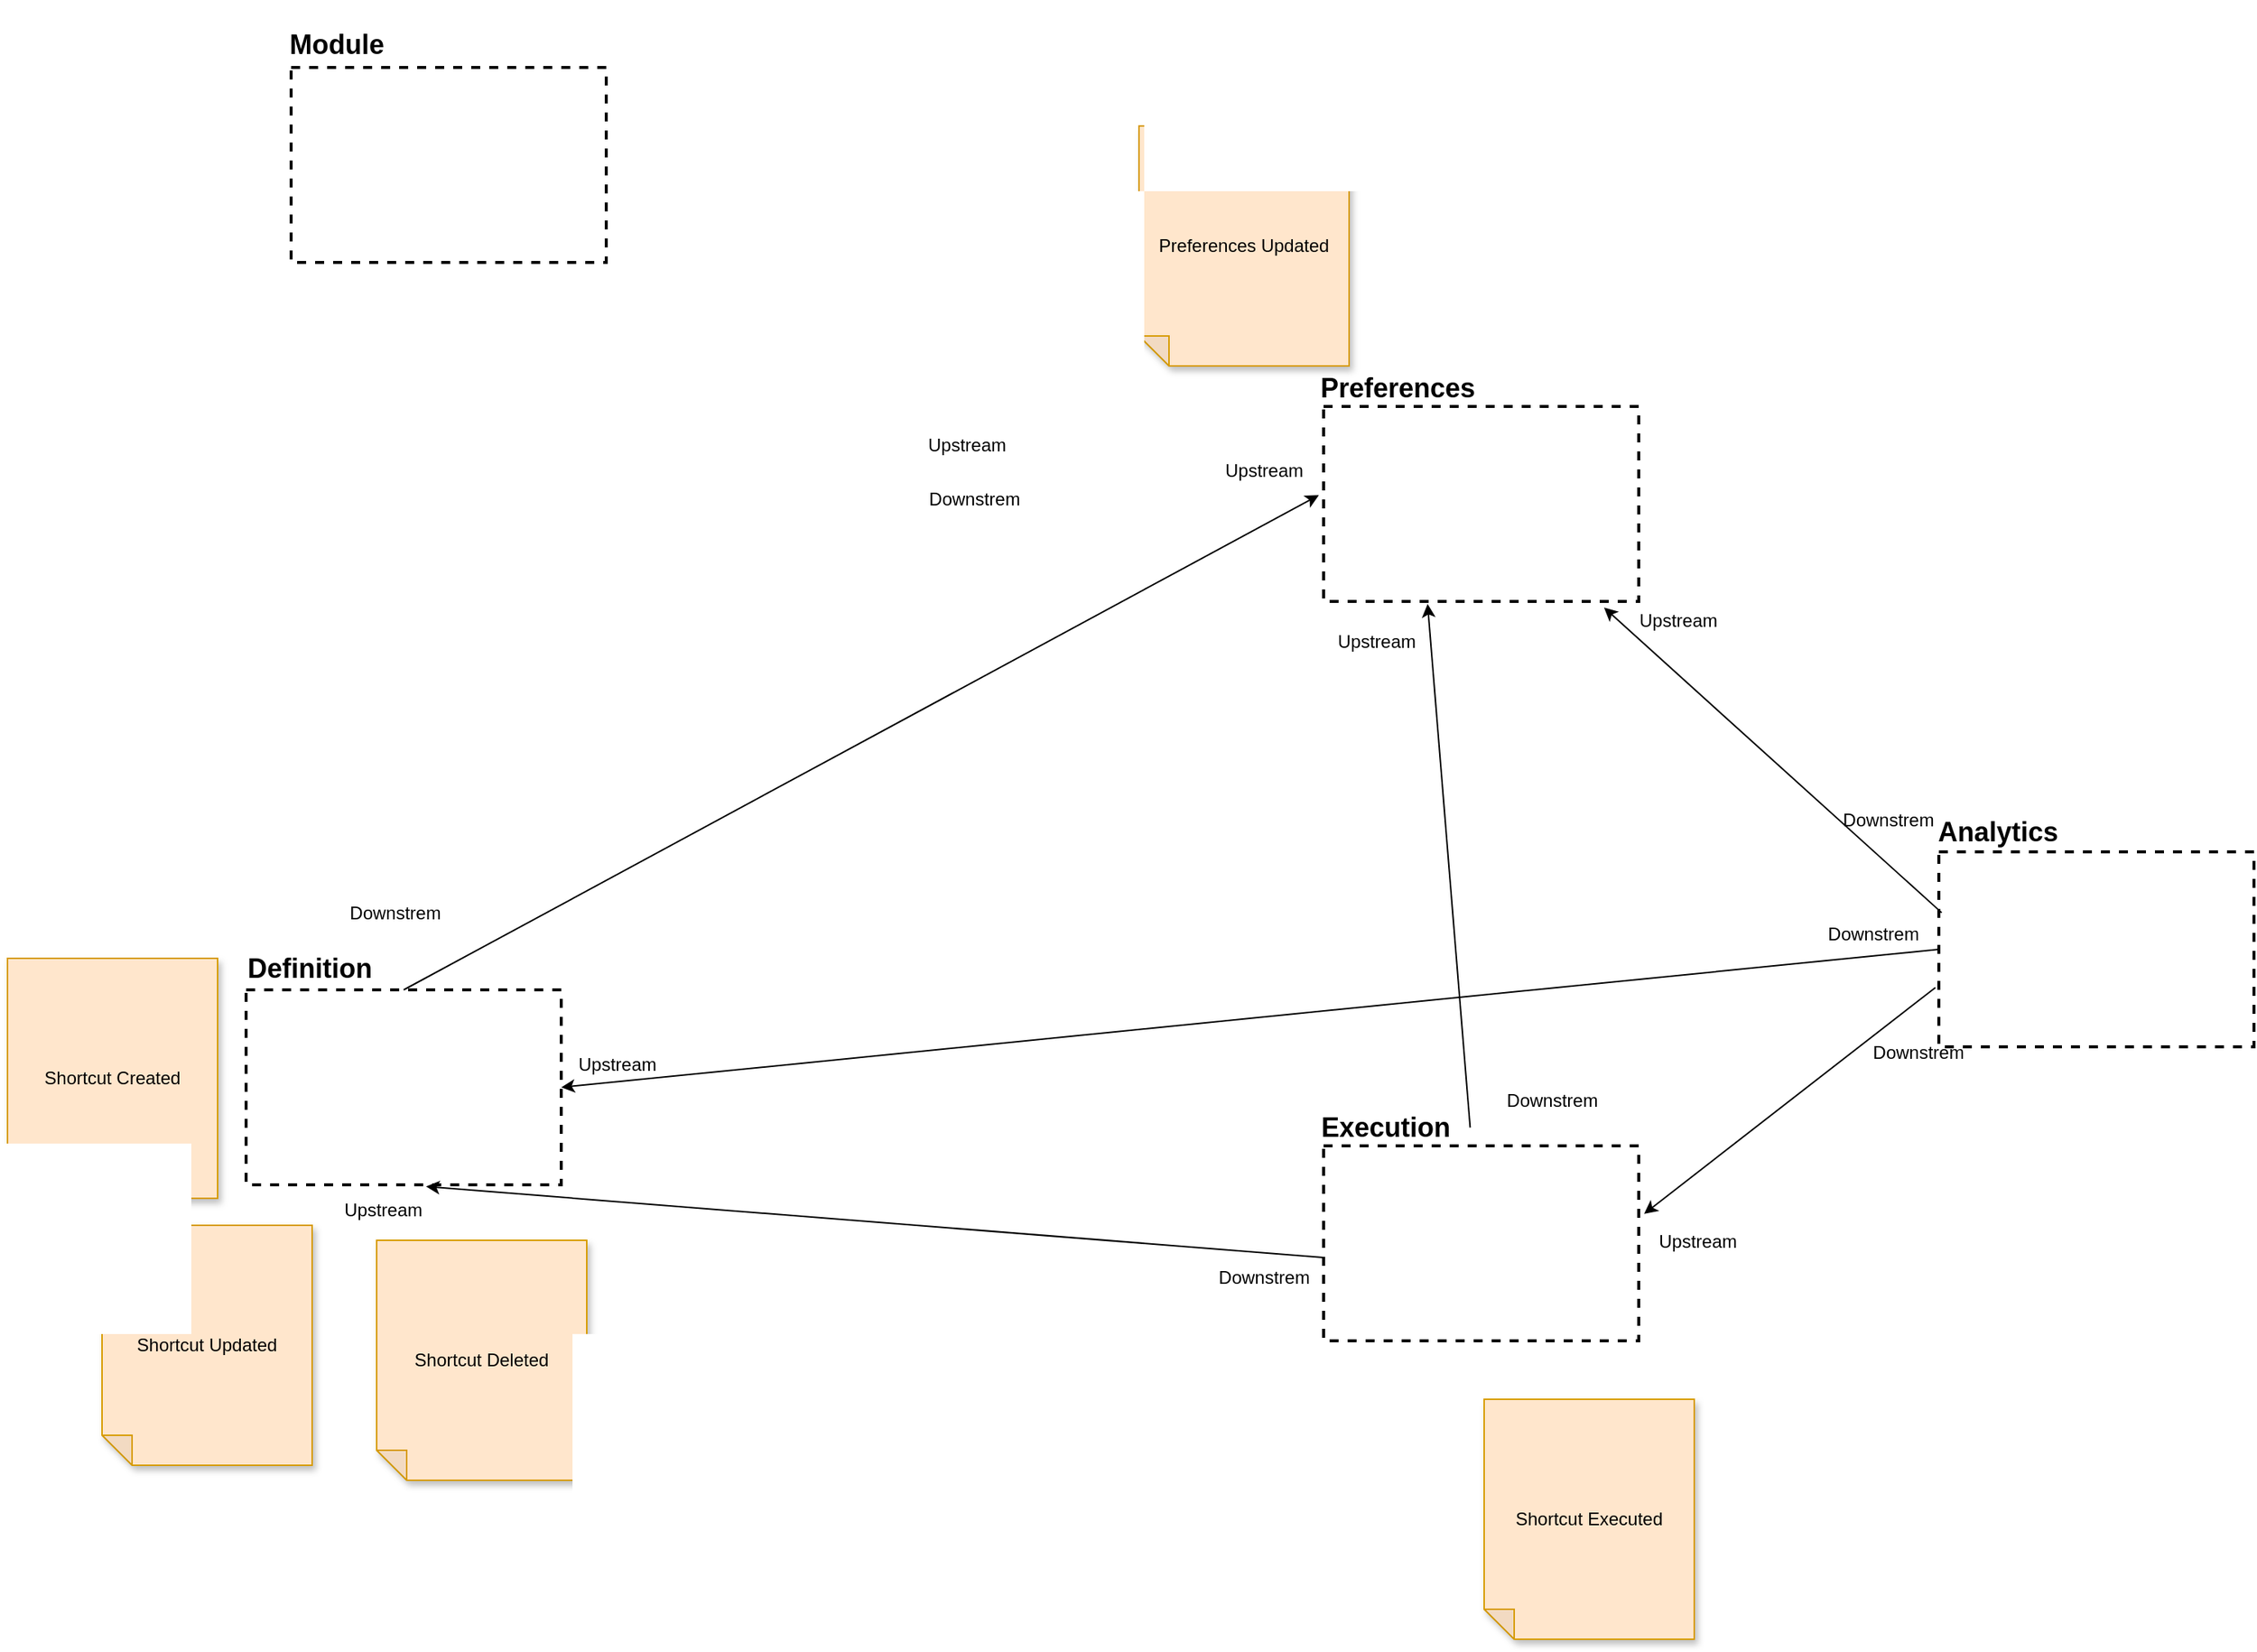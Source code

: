 <mxfile>
    <diagram id="ot1nTi3XGQYTadk-rYlP" name="Page-1">
        <mxGraphModel dx="2359" dy="610" grid="0" gridSize="10" guides="1" tooltips="1" connect="1" arrows="1" fold="1" page="1" pageScale="1" pageWidth="850" pageHeight="1100" math="0" shadow="0">
            <root>
                <mxCell id="0"/>
                <mxCell id="1" parent="0"/>
                <mxCell id="6" value="" style="group;fontStyle=2" parent="1" vertex="1" connectable="0">
                    <mxGeometry x="38" y="29" width="215" height="160" as="geometry"/>
                </mxCell>
                <mxCell id="5" value="&lt;h2&gt;&lt;b&gt;Module&lt;/b&gt;&lt;/h2&gt;" style="text;html=1;align=center;verticalAlign=middle;resizable=0;points=[];autosize=1;strokeColor=none;fillColor=none;" parent="6" vertex="1">
                    <mxGeometry x="-10" y="-15" width="90" height="60" as="geometry"/>
                </mxCell>
                <mxCell id="2" value="" style="rounded=0;whiteSpace=wrap;html=1;dashed=1;fillColor=none;strokeWidth=2;" parent="6" vertex="1">
                    <mxGeometry x="5" y="30" width="210" height="130" as="geometry"/>
                </mxCell>
                <mxCell id="7" value="" style="group;fontStyle=2" vertex="1" connectable="0" parent="1">
                    <mxGeometry x="8" y="644" width="215" height="160" as="geometry"/>
                </mxCell>
                <mxCell id="8" value="&lt;h2&gt;&lt;b&gt;Definition&lt;/b&gt;&lt;/h2&gt;" style="text;html=1;align=center;verticalAlign=middle;resizable=0;points=[];autosize=1;strokeColor=none;fillColor=none;" vertex="1" parent="7">
                    <mxGeometry x="-4" y="-16" width="101" height="63" as="geometry"/>
                </mxCell>
                <mxCell id="9" value="" style="rounded=0;whiteSpace=wrap;html=1;dashed=1;fillColor=none;strokeWidth=2;" vertex="1" parent="7">
                    <mxGeometry x="5" y="30" width="210" height="130" as="geometry"/>
                </mxCell>
                <mxCell id="10" value="" style="group;fontStyle=2" vertex="1" connectable="0" parent="1">
                    <mxGeometry x="726" y="255" width="215" height="160" as="geometry"/>
                </mxCell>
                <mxCell id="11" value="&lt;h2&gt;&lt;b&gt;Preferences&lt;/b&gt;&lt;/h2&gt;" style="text;html=1;align=center;verticalAlign=middle;resizable=0;points=[];autosize=1;strokeColor=none;fillColor=none;" vertex="1" parent="10">
                    <mxGeometry x="-7" y="-14" width="121" height="63" as="geometry"/>
                </mxCell>
                <mxCell id="12" value="" style="rounded=0;whiteSpace=wrap;html=1;dashed=1;fillColor=none;strokeWidth=2;" vertex="1" parent="10">
                    <mxGeometry x="5" y="30" width="210" height="130" as="geometry"/>
                </mxCell>
                <mxCell id="13" value="" style="group;fontStyle=2" vertex="1" connectable="0" parent="1">
                    <mxGeometry x="726" y="748" width="215" height="160" as="geometry"/>
                </mxCell>
                <mxCell id="14" value="&lt;h2&gt;&lt;b&gt;Execution&lt;/b&gt;&lt;/h2&gt;" style="text;html=1;align=center;verticalAlign=middle;resizable=0;points=[];autosize=1;strokeColor=none;fillColor=none;" vertex="1" parent="13">
                    <mxGeometry x="-6" y="-14" width="104" height="63" as="geometry"/>
                </mxCell>
                <mxCell id="15" value="" style="rounded=0;whiteSpace=wrap;html=1;dashed=1;fillColor=none;strokeWidth=2;" vertex="1" parent="13">
                    <mxGeometry x="5" y="30" width="210" height="130" as="geometry"/>
                </mxCell>
                <mxCell id="16" value="" style="group;fontStyle=2" vertex="1" connectable="0" parent="1">
                    <mxGeometry x="1136" y="552" width="215" height="160" as="geometry"/>
                </mxCell>
                <mxCell id="17" value="&lt;h2&gt;&lt;b&gt;Analytics&lt;/b&gt;&lt;/h2&gt;" style="text;html=1;align=center;verticalAlign=middle;resizable=0;points=[];autosize=1;strokeColor=none;fillColor=none;" vertex="1" parent="16">
                    <mxGeometry x="-5" y="-15" width="98" height="63" as="geometry"/>
                </mxCell>
                <mxCell id="18" value="" style="rounded=0;whiteSpace=wrap;html=1;dashed=1;fillColor=none;strokeWidth=2;" vertex="1" parent="16">
                    <mxGeometry x="5" y="30" width="210" height="130" as="geometry"/>
                </mxCell>
                <mxCell id="20" value="" style="endArrow=classic;html=1;entryX=-0.015;entryY=0.455;entryDx=0;entryDy=0;entryPerimeter=0;exitX=0.5;exitY=0;exitDx=0;exitDy=0;" edge="1" parent="1" source="9" target="12">
                    <mxGeometry width="50" height="50" relative="1" as="geometry">
                        <mxPoint x="517" y="491" as="sourcePoint"/>
                        <mxPoint x="337" y="481" as="targetPoint"/>
                    </mxGeometry>
                </mxCell>
                <mxCell id="21" value="" style="endArrow=classic;html=1;entryX=0.33;entryY=1.013;entryDx=0;entryDy=0;entryPerimeter=0;exitX=1.045;exitY=0.505;exitDx=0;exitDy=0;exitPerimeter=0;" edge="1" parent="1" source="14" target="12">
                    <mxGeometry width="50" height="50" relative="1" as="geometry">
                        <mxPoint x="408" y="588" as="sourcePoint"/>
                        <mxPoint x="737.85" y="354.15" as="targetPoint"/>
                    </mxGeometry>
                </mxCell>
                <mxCell id="22" value="" style="endArrow=classic;html=1;entryX=0.89;entryY=1.032;entryDx=0;entryDy=0;entryPerimeter=0;exitX=0.009;exitY=0.312;exitDx=0;exitDy=0;exitPerimeter=0;" edge="1" parent="1" source="18" target="12">
                    <mxGeometry width="50" height="50" relative="1" as="geometry">
                        <mxPoint x="418" y="598" as="sourcePoint"/>
                        <mxPoint x="747.85" y="364.15" as="targetPoint"/>
                    </mxGeometry>
                </mxCell>
                <mxCell id="23" value="" style="endArrow=classic;html=1;entryX=0.571;entryY=1.009;entryDx=0;entryDy=0;entryPerimeter=0;exitX=0.001;exitY=0.573;exitDx=0;exitDy=0;exitPerimeter=0;" edge="1" parent="1" source="15" target="9">
                    <mxGeometry width="50" height="50" relative="1" as="geometry">
                        <mxPoint x="449.38" y="1029.125" as="sourcePoint"/>
                        <mxPoint x="421.0" y="680" as="targetPoint"/>
                    </mxGeometry>
                </mxCell>
                <mxCell id="24" value="" style="endArrow=classic;html=1;entryX=1;entryY=0.5;entryDx=0;entryDy=0;exitX=0;exitY=0.5;exitDx=0;exitDy=0;" edge="1" parent="1" source="18" target="9">
                    <mxGeometry width="50" height="50" relative="1" as="geometry">
                        <mxPoint x="1074.99" y="680.4" as="sourcePoint"/>
                        <mxPoint x="850.0" y="477.0" as="targetPoint"/>
                    </mxGeometry>
                </mxCell>
                <mxCell id="25" value="" style="endArrow=classic;html=1;entryX=1.017;entryY=0.349;entryDx=0;entryDy=0;exitX=-0.011;exitY=0.696;exitDx=0;exitDy=0;exitPerimeter=0;entryPerimeter=0;" edge="1" parent="1" source="18" target="15">
                    <mxGeometry width="50" height="50" relative="1" as="geometry">
                        <mxPoint x="1151.0" y="657" as="sourcePoint"/>
                        <mxPoint x="513" y="653" as="targetPoint"/>
                    </mxGeometry>
                </mxCell>
                <mxCell id="27" value="Upstream" style="text;html=1;align=center;verticalAlign=middle;resizable=0;points=[];autosize=1;strokeColor=none;fillColor=none;" vertex="1" parent="1">
                    <mxGeometry x="458" y="298" width="70" height="26" as="geometry"/>
                </mxCell>
                <mxCell id="28" value="Downstrem" style="text;html=1;align=center;verticalAlign=middle;resizable=0;points=[];autosize=1;strokeColor=none;fillColor=none;" vertex="1" parent="1">
                    <mxGeometry x="458" y="334" width="79" height="26" as="geometry"/>
                </mxCell>
                <mxCell id="29" value="Upstream" style="text;html=1;align=center;verticalAlign=middle;resizable=0;points=[];autosize=1;strokeColor=none;fillColor=none;" vertex="1" parent="1">
                    <mxGeometry x="225" y="711" width="70" height="26" as="geometry"/>
                </mxCell>
                <mxCell id="30" value="Upstream" style="text;html=1;align=center;verticalAlign=middle;resizable=0;points=[];autosize=1;strokeColor=none;fillColor=none;" vertex="1" parent="1">
                    <mxGeometry x="69" y="808" width="70" height="26" as="geometry"/>
                </mxCell>
                <mxCell id="31" value="Upstream" style="text;html=1;align=center;verticalAlign=middle;resizable=0;points=[];autosize=1;strokeColor=none;fillColor=none;" vertex="1" parent="1">
                    <mxGeometry x="656" y="315" width="70" height="26" as="geometry"/>
                </mxCell>
                <mxCell id="32" value="Downstrem" style="text;html=1;align=center;verticalAlign=middle;resizable=0;points=[];autosize=1;strokeColor=none;fillColor=none;" vertex="1" parent="1">
                    <mxGeometry x="72" y="610" width="79" height="26" as="geometry"/>
                </mxCell>
                <mxCell id="33" value="Downstrem" style="text;html=1;align=center;verticalAlign=middle;resizable=0;points=[];autosize=1;strokeColor=none;fillColor=none;" vertex="1" parent="1">
                    <mxGeometry x="651.5" y="853" width="79" height="26" as="geometry"/>
                </mxCell>
                <mxCell id="34" value="Downstrem" style="text;html=1;align=center;verticalAlign=middle;resizable=0;points=[];autosize=1;strokeColor=none;fillColor=none;" vertex="1" parent="1">
                    <mxGeometry x="843" y="735" width="79" height="26" as="geometry"/>
                </mxCell>
                <mxCell id="35" value="Downstrem" style="text;html=1;align=center;verticalAlign=middle;resizable=0;points=[];autosize=1;strokeColor=none;fillColor=none;" vertex="1" parent="1">
                    <mxGeometry x="1067" y="548" width="79" height="26" as="geometry"/>
                </mxCell>
                <mxCell id="36" value="Downstrem" style="text;html=1;align=center;verticalAlign=middle;resizable=0;points=[];autosize=1;strokeColor=none;fillColor=none;" vertex="1" parent="1">
                    <mxGeometry x="1087" y="703" width="79" height="26" as="geometry"/>
                </mxCell>
                <mxCell id="37" value="Downstrem" style="text;html=1;align=center;verticalAlign=middle;resizable=0;points=[];autosize=1;strokeColor=none;fillColor=none;" vertex="1" parent="1">
                    <mxGeometry x="1057" y="624" width="79" height="26" as="geometry"/>
                </mxCell>
                <mxCell id="38" value="Upstream" style="text;html=1;align=center;verticalAlign=middle;resizable=0;points=[];autosize=1;strokeColor=none;fillColor=none;" vertex="1" parent="1">
                    <mxGeometry x="730.5" y="429" width="70" height="26" as="geometry"/>
                </mxCell>
                <mxCell id="39" value="Upstream" style="text;html=1;align=center;verticalAlign=middle;resizable=0;points=[];autosize=1;strokeColor=none;fillColor=none;" vertex="1" parent="1">
                    <mxGeometry x="932" y="415" width="70" height="26" as="geometry"/>
                </mxCell>
                <mxCell id="40" value="Upstream" style="text;html=1;align=center;verticalAlign=middle;resizable=0;points=[];autosize=1;strokeColor=none;fillColor=none;" vertex="1" parent="1">
                    <mxGeometry x="945" y="829" width="70" height="26" as="geometry"/>
                </mxCell>
                <mxCell id="41" value="Shortcut Created" style="shape=note;whiteSpace=wrap;html=1;backgroundOutline=1;darkOpacity=0.05;fillColor=#ffe6cc;strokeColor=#d79b00;fillStyle=solid;direction=west;gradientDirection=north;shadow=1;size=20;pointerEvents=1;" vertex="1" parent="1">
                    <mxGeometry x="-146" y="653" width="140" height="160" as="geometry"/>
                </mxCell>
                <mxCell id="42" value="Shortcut Updated" style="shape=note;whiteSpace=wrap;html=1;backgroundOutline=1;darkOpacity=0.05;fillColor=#ffe6cc;strokeColor=#d79b00;fillStyle=solid;direction=west;gradientDirection=north;shadow=1;size=20;pointerEvents=1;" vertex="1" parent="1">
                    <mxGeometry x="-83" y="831" width="140" height="160" as="geometry"/>
                </mxCell>
                <mxCell id="43" value="Shortcut Deleted" style="shape=note;whiteSpace=wrap;html=1;backgroundOutline=1;darkOpacity=0.05;fillColor=#ffe6cc;strokeColor=#d79b00;fillStyle=solid;direction=west;gradientDirection=north;shadow=1;size=20;pointerEvents=1;" vertex="1" parent="1">
                    <mxGeometry x="100" y="841" width="140" height="160" as="geometry"/>
                </mxCell>
                <mxCell id="44" value="Preferences Updated" style="shape=note;whiteSpace=wrap;html=1;backgroundOutline=1;darkOpacity=0.05;fillColor=#ffe6cc;strokeColor=#d79b00;fillStyle=solid;direction=west;gradientDirection=north;shadow=1;size=20;pointerEvents=1;" vertex="1" parent="1">
                    <mxGeometry x="608" y="98" width="140" height="160" as="geometry"/>
                </mxCell>
                <mxCell id="45" value="Shortcut Executed" style="shape=note;whiteSpace=wrap;html=1;backgroundOutline=1;darkOpacity=0.05;fillColor=#ffe6cc;strokeColor=#d79b00;fillStyle=solid;direction=west;gradientDirection=north;shadow=1;size=20;pointerEvents=1;" vertex="1" parent="1">
                    <mxGeometry x="838" y="947" width="140" height="160" as="geometry"/>
                </mxCell>
            </root>
        </mxGraphModel>
    </diagram>
</mxfile>
